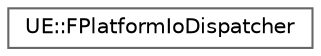 digraph "Graphical Class Hierarchy"
{
 // INTERACTIVE_SVG=YES
 // LATEX_PDF_SIZE
  bgcolor="transparent";
  edge [fontname=Helvetica,fontsize=10,labelfontname=Helvetica,labelfontsize=10];
  node [fontname=Helvetica,fontsize=10,shape=box,height=0.2,width=0.4];
  rankdir="LR";
  Node0 [id="Node000000",label="UE::FPlatformIoDispatcher",height=0.2,width=0.4,color="grey40", fillcolor="white", style="filled",URL="$d9/da0/classUE_1_1FPlatformIoDispatcher.html",tooltip=" "];
}
